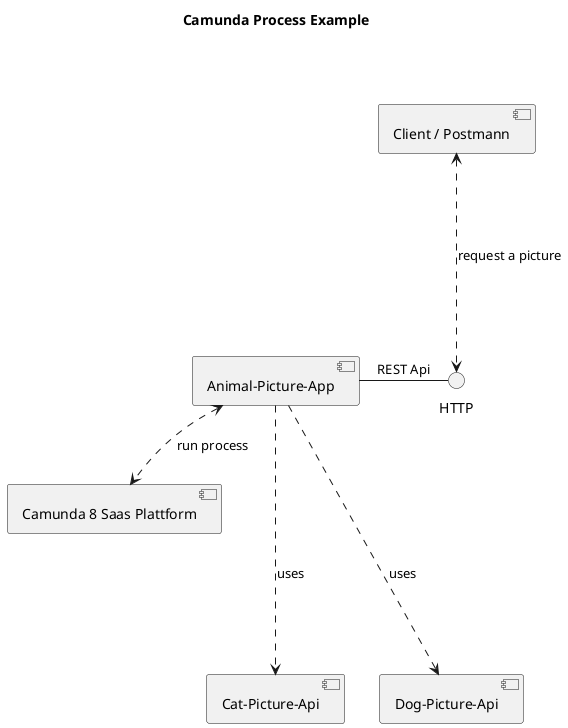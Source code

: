 @startuml ""

title Camunda Process Example \n\n\n


component [Camunda 8 Saas Plattform] as CamundaSaas
component [Cat-Picture-Api] as CatApi
component [Dog-Picture-Api] as DogApi

component [Animal-Picture-App] as App

component [Client / Postmann] as Client 

App <..> CamundaSaas : run process
App ....> CatApi: uses 
App ....> DogApi: uses 
App - HTTP : REST Api

Client <....> HTTP: request a picture
@enduml
